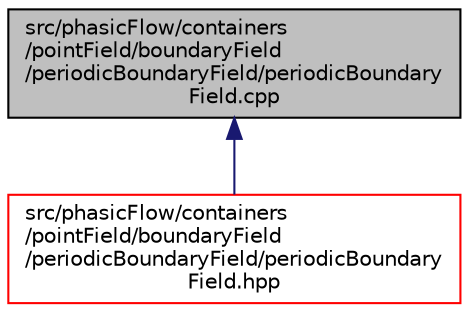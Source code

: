 digraph "src/phasicFlow/containers/pointField/boundaryField/periodicBoundaryField/periodicBoundaryField.cpp"
{
 // LATEX_PDF_SIZE
  edge [fontname="Helvetica",fontsize="10",labelfontname="Helvetica",labelfontsize="10"];
  node [fontname="Helvetica",fontsize="10",shape=record];
  Node1 [label="src/phasicFlow/containers\l/pointField/boundaryField\l/periodicBoundaryField/periodicBoundary\lField.cpp",height=0.2,width=0.4,color="black", fillcolor="grey75", style="filled", fontcolor="black",tooltip=" "];
  Node1 -> Node2 [dir="back",color="midnightblue",fontsize="10",style="solid",fontname="Helvetica"];
  Node2 [label="src/phasicFlow/containers\l/pointField/boundaryField\l/periodicBoundaryField/periodicBoundary\lField.hpp",height=0.2,width=0.4,color="red", fillcolor="white", style="filled",URL="$periodicBoundaryField_8hpp.html",tooltip=" "];
}
